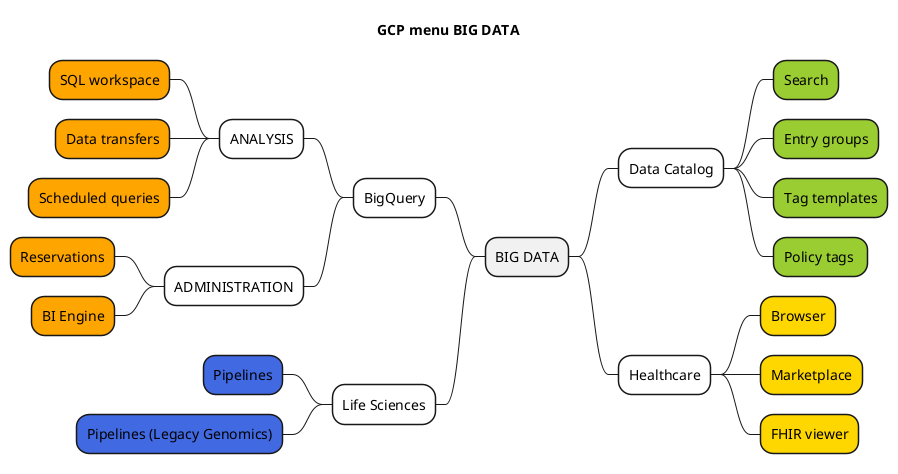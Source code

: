 @startmindmap
title GCP menu BIG DATA

* BIG DATA

--[#White] BigQuery
---[#White] ANALYSIS
----[#Orange] SQL workspace
----[#Orange] Data transfers
----[#Orange] Scheduled queries
---[#White] ADMINISTRATION
----[#Orange] Reservations
----[#Orange] BI Engine

**[#White] Data Catalog
***[#YellowGreen] Search
***[#YellowGreen] Entry groups
***[#YellowGreen] Tag templates
***[#YellowGreen] Policy tags 

**[#White] Healthcare
***[#Gold] Browser
***[#Gold] Marketplace
***[#Gold] FHIR viewer

--[#White] Life Sciences
---[#RoyalBlue] Pipelines
---[#RoyalBlue] Pipelines (Legacy Genomics)

@endmindmap